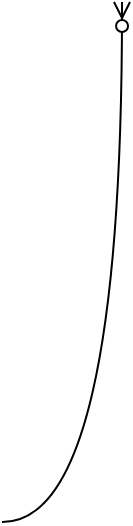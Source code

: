 <mxfile version="13.1.14" type="github"><diagram id="urVP65bAXn7f80TwN-tC" name="Page-1"><mxGraphModel dx="1426" dy="803" grid="1" gridSize="10" guides="1" tooltips="1" connect="1" arrows="1" fold="1" page="1" pageScale="1" pageWidth="827" pageHeight="1169" math="0" shadow="0"><root><mxCell id="0"/><mxCell id="1" parent="0"/><mxCell id="T95XhNPVLMfpwblcX3Cr-3" style="edgeStyle=orthogonalEdgeStyle;orthogonalLoop=1;jettySize=auto;html=1;endArrow=ERzeroToMany;endFill=1;curved=1;" parent="1" edge="1"><mxGeometry relative="1" as="geometry"><mxPoint x="480" y="390" as="sourcePoint"/><mxPoint x="540" y="130" as="targetPoint"/></mxGeometry></mxCell></root></mxGraphModel></diagram></mxfile>
